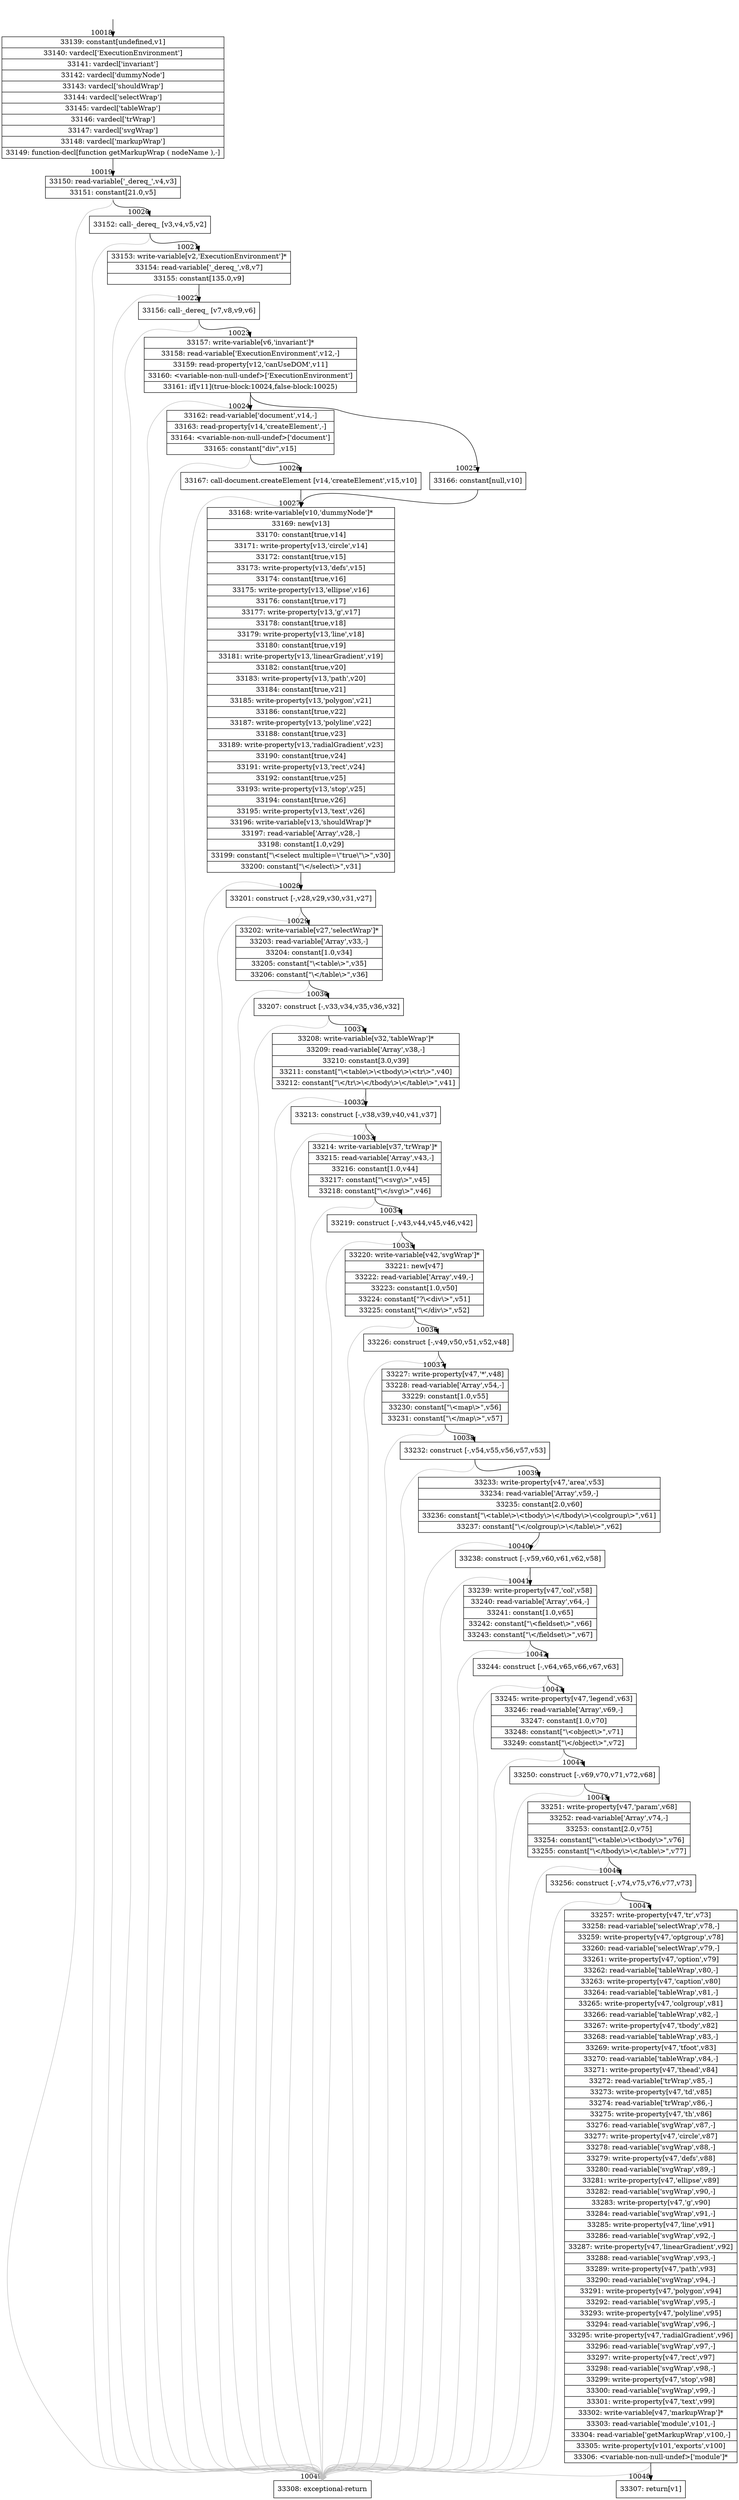 digraph {
rankdir="TD"
BB_entry749[shape=none,label=""];
BB_entry749 -> BB10018 [tailport=s, headport=n, headlabel="    10018"]
BB10018 [shape=record label="{33139: constant[undefined,v1]|33140: vardecl['ExecutionEnvironment']|33141: vardecl['invariant']|33142: vardecl['dummyNode']|33143: vardecl['shouldWrap']|33144: vardecl['selectWrap']|33145: vardecl['tableWrap']|33146: vardecl['trWrap']|33147: vardecl['svgWrap']|33148: vardecl['markupWrap']|33149: function-decl[function getMarkupWrap ( nodeName ),-]}" ] 
BB10018 -> BB10019 [tailport=s, headport=n, headlabel="      10019"]
BB10019 [shape=record label="{33150: read-variable['_dereq_',v4,v3]|33151: constant[21.0,v5]}" ] 
BB10019 -> BB10020 [tailport=s, headport=n, headlabel="      10020"]
BB10019 -> BB10049 [tailport=s, headport=n, color=gray, headlabel="      10049"]
BB10020 [shape=record label="{33152: call-_dereq_ [v3,v4,v5,v2]}" ] 
BB10020 -> BB10021 [tailport=s, headport=n, headlabel="      10021"]
BB10020 -> BB10049 [tailport=s, headport=n, color=gray]
BB10021 [shape=record label="{33153: write-variable[v2,'ExecutionEnvironment']*|33154: read-variable['_dereq_',v8,v7]|33155: constant[135.0,v9]}" ] 
BB10021 -> BB10022 [tailport=s, headport=n, headlabel="      10022"]
BB10021 -> BB10049 [tailport=s, headport=n, color=gray]
BB10022 [shape=record label="{33156: call-_dereq_ [v7,v8,v9,v6]}" ] 
BB10022 -> BB10023 [tailport=s, headport=n, headlabel="      10023"]
BB10022 -> BB10049 [tailport=s, headport=n, color=gray]
BB10023 [shape=record label="{33157: write-variable[v6,'invariant']*|33158: read-variable['ExecutionEnvironment',v12,-]|33159: read-property[v12,'canUseDOM',v11]|33160: \<variable-non-null-undef\>['ExecutionEnvironment']|33161: if[v11](true-block:10024,false-block:10025)}" ] 
BB10023 -> BB10024 [tailport=s, headport=n, headlabel="      10024"]
BB10023 -> BB10025 [tailport=s, headport=n, headlabel="      10025"]
BB10023 -> BB10049 [tailport=s, headport=n, color=gray]
BB10024 [shape=record label="{33162: read-variable['document',v14,-]|33163: read-property[v14,'createElement',-]|33164: \<variable-non-null-undef\>['document']|33165: constant[\"div\",v15]}" ] 
BB10024 -> BB10026 [tailport=s, headport=n, headlabel="      10026"]
BB10024 -> BB10049 [tailport=s, headport=n, color=gray]
BB10025 [shape=record label="{33166: constant[null,v10]}" ] 
BB10025 -> BB10027 [tailport=s, headport=n, headlabel="      10027"]
BB10026 [shape=record label="{33167: call-document.createElement [v14,'createElement',v15,v10]}" ] 
BB10026 -> BB10027 [tailport=s, headport=n]
BB10026 -> BB10049 [tailport=s, headport=n, color=gray]
BB10027 [shape=record label="{33168: write-variable[v10,'dummyNode']*|33169: new[v13]|33170: constant[true,v14]|33171: write-property[v13,'circle',v14]|33172: constant[true,v15]|33173: write-property[v13,'defs',v15]|33174: constant[true,v16]|33175: write-property[v13,'ellipse',v16]|33176: constant[true,v17]|33177: write-property[v13,'g',v17]|33178: constant[true,v18]|33179: write-property[v13,'line',v18]|33180: constant[true,v19]|33181: write-property[v13,'linearGradient',v19]|33182: constant[true,v20]|33183: write-property[v13,'path',v20]|33184: constant[true,v21]|33185: write-property[v13,'polygon',v21]|33186: constant[true,v22]|33187: write-property[v13,'polyline',v22]|33188: constant[true,v23]|33189: write-property[v13,'radialGradient',v23]|33190: constant[true,v24]|33191: write-property[v13,'rect',v24]|33192: constant[true,v25]|33193: write-property[v13,'stop',v25]|33194: constant[true,v26]|33195: write-property[v13,'text',v26]|33196: write-variable[v13,'shouldWrap']*|33197: read-variable['Array',v28,-]|33198: constant[1.0,v29]|33199: constant[\"\\\<select multiple=\\\"true\\\"\\\>\",v30]|33200: constant[\"\\\</select\\\>\",v31]}" ] 
BB10027 -> BB10028 [tailport=s, headport=n, headlabel="      10028"]
BB10027 -> BB10049 [tailport=s, headport=n, color=gray]
BB10028 [shape=record label="{33201: construct [-,v28,v29,v30,v31,v27]}" ] 
BB10028 -> BB10029 [tailport=s, headport=n, headlabel="      10029"]
BB10028 -> BB10049 [tailport=s, headport=n, color=gray]
BB10029 [shape=record label="{33202: write-variable[v27,'selectWrap']*|33203: read-variable['Array',v33,-]|33204: constant[1.0,v34]|33205: constant[\"\\\<table\\\>\",v35]|33206: constant[\"\\\</table\\\>\",v36]}" ] 
BB10029 -> BB10030 [tailport=s, headport=n, headlabel="      10030"]
BB10029 -> BB10049 [tailport=s, headport=n, color=gray]
BB10030 [shape=record label="{33207: construct [-,v33,v34,v35,v36,v32]}" ] 
BB10030 -> BB10031 [tailport=s, headport=n, headlabel="      10031"]
BB10030 -> BB10049 [tailport=s, headport=n, color=gray]
BB10031 [shape=record label="{33208: write-variable[v32,'tableWrap']*|33209: read-variable['Array',v38,-]|33210: constant[3.0,v39]|33211: constant[\"\\\<table\\\>\\\<tbody\\\>\\\<tr\\\>\",v40]|33212: constant[\"\\\</tr\\\>\\\</tbody\\\>\\\</table\\\>\",v41]}" ] 
BB10031 -> BB10032 [tailport=s, headport=n, headlabel="      10032"]
BB10031 -> BB10049 [tailport=s, headport=n, color=gray]
BB10032 [shape=record label="{33213: construct [-,v38,v39,v40,v41,v37]}" ] 
BB10032 -> BB10033 [tailport=s, headport=n, headlabel="      10033"]
BB10032 -> BB10049 [tailport=s, headport=n, color=gray]
BB10033 [shape=record label="{33214: write-variable[v37,'trWrap']*|33215: read-variable['Array',v43,-]|33216: constant[1.0,v44]|33217: constant[\"\\\<svg\\\>\",v45]|33218: constant[\"\\\</svg\\\>\",v46]}" ] 
BB10033 -> BB10034 [tailport=s, headport=n, headlabel="      10034"]
BB10033 -> BB10049 [tailport=s, headport=n, color=gray]
BB10034 [shape=record label="{33219: construct [-,v43,v44,v45,v46,v42]}" ] 
BB10034 -> BB10035 [tailport=s, headport=n, headlabel="      10035"]
BB10034 -> BB10049 [tailport=s, headport=n, color=gray]
BB10035 [shape=record label="{33220: write-variable[v42,'svgWrap']*|33221: new[v47]|33222: read-variable['Array',v49,-]|33223: constant[1.0,v50]|33224: constant[\"?\\\<div\\\>\",v51]|33225: constant[\"\\\</div\\\>\",v52]}" ] 
BB10035 -> BB10036 [tailport=s, headport=n, headlabel="      10036"]
BB10035 -> BB10049 [tailport=s, headport=n, color=gray]
BB10036 [shape=record label="{33226: construct [-,v49,v50,v51,v52,v48]}" ] 
BB10036 -> BB10037 [tailport=s, headport=n, headlabel="      10037"]
BB10036 -> BB10049 [tailport=s, headport=n, color=gray]
BB10037 [shape=record label="{33227: write-property[v47,'*',v48]|33228: read-variable['Array',v54,-]|33229: constant[1.0,v55]|33230: constant[\"\\\<map\\\>\",v56]|33231: constant[\"\\\</map\\\>\",v57]}" ] 
BB10037 -> BB10038 [tailport=s, headport=n, headlabel="      10038"]
BB10037 -> BB10049 [tailport=s, headport=n, color=gray]
BB10038 [shape=record label="{33232: construct [-,v54,v55,v56,v57,v53]}" ] 
BB10038 -> BB10039 [tailport=s, headport=n, headlabel="      10039"]
BB10038 -> BB10049 [tailport=s, headport=n, color=gray]
BB10039 [shape=record label="{33233: write-property[v47,'area',v53]|33234: read-variable['Array',v59,-]|33235: constant[2.0,v60]|33236: constant[\"\\\<table\\\>\\\<tbody\\\>\\\</tbody\\\>\\\<colgroup\\\>\",v61]|33237: constant[\"\\\</colgroup\\\>\\\</table\\\>\",v62]}" ] 
BB10039 -> BB10040 [tailport=s, headport=n, headlabel="      10040"]
BB10039 -> BB10049 [tailport=s, headport=n, color=gray]
BB10040 [shape=record label="{33238: construct [-,v59,v60,v61,v62,v58]}" ] 
BB10040 -> BB10041 [tailport=s, headport=n, headlabel="      10041"]
BB10040 -> BB10049 [tailport=s, headport=n, color=gray]
BB10041 [shape=record label="{33239: write-property[v47,'col',v58]|33240: read-variable['Array',v64,-]|33241: constant[1.0,v65]|33242: constant[\"\\\<fieldset\\\>\",v66]|33243: constant[\"\\\</fieldset\\\>\",v67]}" ] 
BB10041 -> BB10042 [tailport=s, headport=n, headlabel="      10042"]
BB10041 -> BB10049 [tailport=s, headport=n, color=gray]
BB10042 [shape=record label="{33244: construct [-,v64,v65,v66,v67,v63]}" ] 
BB10042 -> BB10043 [tailport=s, headport=n, headlabel="      10043"]
BB10042 -> BB10049 [tailport=s, headport=n, color=gray]
BB10043 [shape=record label="{33245: write-property[v47,'legend',v63]|33246: read-variable['Array',v69,-]|33247: constant[1.0,v70]|33248: constant[\"\\\<object\\\>\",v71]|33249: constant[\"\\\</object\\\>\",v72]}" ] 
BB10043 -> BB10044 [tailport=s, headport=n, headlabel="      10044"]
BB10043 -> BB10049 [tailport=s, headport=n, color=gray]
BB10044 [shape=record label="{33250: construct [-,v69,v70,v71,v72,v68]}" ] 
BB10044 -> BB10045 [tailport=s, headport=n, headlabel="      10045"]
BB10044 -> BB10049 [tailport=s, headport=n, color=gray]
BB10045 [shape=record label="{33251: write-property[v47,'param',v68]|33252: read-variable['Array',v74,-]|33253: constant[2.0,v75]|33254: constant[\"\\\<table\\\>\\\<tbody\\\>\",v76]|33255: constant[\"\\\</tbody\\\>\\\</table\\\>\",v77]}" ] 
BB10045 -> BB10046 [tailport=s, headport=n, headlabel="      10046"]
BB10045 -> BB10049 [tailport=s, headport=n, color=gray]
BB10046 [shape=record label="{33256: construct [-,v74,v75,v76,v77,v73]}" ] 
BB10046 -> BB10047 [tailport=s, headport=n, headlabel="      10047"]
BB10046 -> BB10049 [tailport=s, headport=n, color=gray]
BB10047 [shape=record label="{33257: write-property[v47,'tr',v73]|33258: read-variable['selectWrap',v78,-]|33259: write-property[v47,'optgroup',v78]|33260: read-variable['selectWrap',v79,-]|33261: write-property[v47,'option',v79]|33262: read-variable['tableWrap',v80,-]|33263: write-property[v47,'caption',v80]|33264: read-variable['tableWrap',v81,-]|33265: write-property[v47,'colgroup',v81]|33266: read-variable['tableWrap',v82,-]|33267: write-property[v47,'tbody',v82]|33268: read-variable['tableWrap',v83,-]|33269: write-property[v47,'tfoot',v83]|33270: read-variable['tableWrap',v84,-]|33271: write-property[v47,'thead',v84]|33272: read-variable['trWrap',v85,-]|33273: write-property[v47,'td',v85]|33274: read-variable['trWrap',v86,-]|33275: write-property[v47,'th',v86]|33276: read-variable['svgWrap',v87,-]|33277: write-property[v47,'circle',v87]|33278: read-variable['svgWrap',v88,-]|33279: write-property[v47,'defs',v88]|33280: read-variable['svgWrap',v89,-]|33281: write-property[v47,'ellipse',v89]|33282: read-variable['svgWrap',v90,-]|33283: write-property[v47,'g',v90]|33284: read-variable['svgWrap',v91,-]|33285: write-property[v47,'line',v91]|33286: read-variable['svgWrap',v92,-]|33287: write-property[v47,'linearGradient',v92]|33288: read-variable['svgWrap',v93,-]|33289: write-property[v47,'path',v93]|33290: read-variable['svgWrap',v94,-]|33291: write-property[v47,'polygon',v94]|33292: read-variable['svgWrap',v95,-]|33293: write-property[v47,'polyline',v95]|33294: read-variable['svgWrap',v96,-]|33295: write-property[v47,'radialGradient',v96]|33296: read-variable['svgWrap',v97,-]|33297: write-property[v47,'rect',v97]|33298: read-variable['svgWrap',v98,-]|33299: write-property[v47,'stop',v98]|33300: read-variable['svgWrap',v99,-]|33301: write-property[v47,'text',v99]|33302: write-variable[v47,'markupWrap']*|33303: read-variable['module',v101,-]|33304: read-variable['getMarkupWrap',v100,-]|33305: write-property[v101,'exports',v100]|33306: \<variable-non-null-undef\>['module']*}" ] 
BB10047 -> BB10048 [tailport=s, headport=n, headlabel="      10048"]
BB10047 -> BB10049 [tailport=s, headport=n, color=gray]
BB10048 [shape=record label="{33307: return[v1]}" ] 
BB10049 [shape=record label="{33308: exceptional-return}" ] 
//#$~ 17991
}
